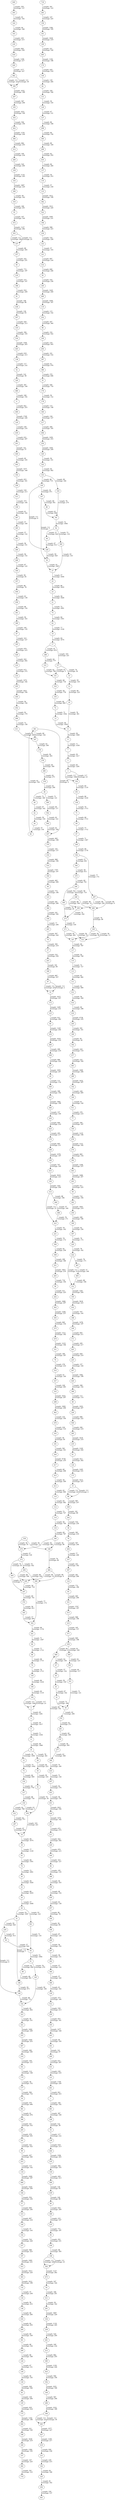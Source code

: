 digraph "" {
	20 -> 22	 [label="Length: 56
Coverage: 1826"];
	22 -> 24	 [label="Length: 86
Coverage: 1835"];
	23 -> 21	 [label="Length: 56
Coverage: 1826"];
	21 -> 75	 [label="Length: 72
Coverage: 1691"];
	114 -> 116	 [label="Length: 56
Coverage: 749"];
	116 -> 166	 [label="Length: 69
Coverage: 787"];
	117 -> 115	 [label="Length: 56
Coverage: 749"];
	115 -> 113	 [label="Length: 72
Coverage: 727"];
	128 -> 130	 [label="Length: 56
Coverage: 145"];
	130 -> 83	 [label="Length: 328
Coverage: 166"];
	131 -> 129	 [label="Length: 56
Coverage: 145"];
	129 -> 127	 [label="Length: 67
Coverage: 151"];
	134 -> 136	 [label="Length: 56
Coverage: 253"];
	136 -> 434	 [label="Length: 66
Coverage: 260"];
	137 -> 135	 [label="Length: 56
Coverage: 253"];
	135 -> 133	 [label="Length: 57
Coverage: 258"];
	166 -> 168	 [label="Length: 56
Coverage: 99"];
	166 -> 270	 [label="Length: 56
Coverage: 483"];
	168 -> 484	 [label="Length: 76
Coverage: 89"];
	169 -> 167	 [label="Length: 56
Coverage: 99"];
	169 -> 531	 [label="Length: 56
Coverage: 13"];
	167 -> 117	 [label="Length: 69
Coverage: 787"];
	176 -> 178	 [label="Length: 56
Coverage: 152"];
	178 -> 340	 [label="Length: 114
Coverage: 148"];
	179 -> 177	 [label="Length: 56
Coverage: 152"];
	177 -> 34	 [label="Length: 506
Coverage: 716"];
	266 -> 268	 [label="Length: 56
Coverage: 152"];
	268 -> 359	 [label="Length: 87
Coverage: 125"];
	269 -> 267	 [label="Length: 56
Coverage: 152"];
	267 -> 362	 [label="Length: 58
Coverage: 151"];
	270 -> 272	 [label="Length: 57
Coverage: 530"];
	271 -> 167	 [label="Length: 56
Coverage: 483"];
	271 -> 531	 [label="Length: 56
Coverage: 55"];
	276 -> 278	 [label="Length: 56
Coverage: 305"];
	278 -> 280	 [label="Length: 60
Coverage: 300"];
	279 -> 277	 [label="Length: 56
Coverage: 305"];
	277 -> 346	 [label="Length: 63
Coverage: 300"];
	320 -> 322	 [label="Length: 56
Coverage: 331"];
	322 -> 333	 [label="Length: 64
Coverage: 462"];
	323 -> 321	 [label="Length: 56
Coverage: 331"];
	321 -> 255	 [label="Length: 1404
Coverage: 249"];
	356 -> 358	 [label="Length: 56
Coverage: 85"];
	358 -> 269	 [label="Length: 87
Coverage: 125"];
	359 -> 357	 [label="Length: 56
Coverage: 85"];
	357 -> 456	 [label="Length: 96
Coverage: 78"];
	388 -> 390	 [label="Length: 56
Coverage: 163"];
	390 -> 459	 [label="Length: 68
Coverage: 154"];
	391 -> 389	 [label="Length: 56
Coverage: 163"];
	389 -> 87	 [label="Length: 195
Coverage: 135"];
	412 -> 414	 [label="Length: 56
Coverage: 309"];
	414 -> 416	 [label="Length: 60
Coverage: 298"];
	415 -> 413	 [label="Length: 56
Coverage: 309"];
	413 -> 110	 [label="Length: 62
Coverage: 400"];
	450 -> 452	 [label="Length: 56
Coverage: 156"];
	452 -> 496	 [label="Length: 92
Coverage: 170"];
	453 -> 451	 [label="Length: 56
Coverage: 156"];
	451 -> 454	 [label="Length: 2021
Coverage: 194"];
	530 -> 168	 [label="Length: 56
Coverage: 13"];
	530 -> 270	 [label="Length: 56
Coverage: 55"];
	2 -> 4	 [label="Length: 65
Coverage: 1281"];
	4 -> 6	 [label="Length: 59
Coverage: 1417"];
	5 -> 3	 [label="Length: 65
Coverage: 1281"];
	3 -> 193	 [label="Length: 117
Coverage: 1082"];
	3 -> 193	 [label="Length: 117
Coverage: 23"];
	6 -> 8	 [label="Length: 71
Coverage: 1436"];
	7 -> 5	 [label="Length: 59
Coverage: 1417"];
	8 -> 10	 [label="Length: 58
Coverage: 1466"];
	9 -> 7	 [label="Length: 71
Coverage: 1436"];
	10 -> 12	 [label="Length: 58
Coverage: 1093"];
	10 -> 28	 [label="Length: 78
Coverage: 361"];
	11 -> 9	 [label="Length: 58
Coverage: 1466"];
	12 -> 73	 [label="Length: 75
Coverage: 1042"];
	13 -> 11	 [label="Length: 58
Coverage: 1093"];
	16 -> 18	 [label="Length: 84
Coverage: 1674"];
	18 -> 63	 [label="Length: 77
Coverage: 1539"];
	19 -> 17	 [label="Length: 84
Coverage: 1674"];
	17 -> 286	 [label="Length: 97
Coverage: 874"];
	17 -> 377	 [label="Length: 103
Coverage: 221"];
	24 -> 26	 [label="Length: 57
Coverage: 1606"];
	25 -> 23	 [label="Length: 86
Coverage: 1835"];
	26 -> 51	 [label="Length: 93
Coverage: 1097"];
	26 -> 361	 [label="Length: 93
Coverage: 143"];
	27 -> 25	 [label="Length: 57
Coverage: 1606"];
	28 -> 30	 [label="Length: 66
Coverage: 223"];
	30 -> 32	 [label="Length: 59
Coverage: 105"];
	31 -> 29	 [label="Length: 66
Coverage: 223"];
	29 -> 11	 [label="Length: 78
Coverage: 361"];
	32 -> 376	 [label="Length: 76
Coverage: 30"];
	33 -> 31	 [label="Length: 59
Coverage: 105"];
	38 -> 40	 [label="Length: 73
Coverage: 180"];
	38 -> 500	 [label="Length: 73
Coverage: 121"];
	40 -> 42	 [label="Length: 67
Coverage: 162"];
	41 -> 39	 [label="Length: 73
Coverage: 180"];
	39 -> 379	 [label="Length: 63
Coverage: 290"];
	42 -> 44	 [label="Length: 59
Coverage: 159"];
	43 -> 41	 [label="Length: 67
Coverage: 162"];
	44 -> 46	 [label="Length: 57
Coverage: 154"];
	45 -> 43	 [label="Length: 59
Coverage: 159"];
	46 -> 461	 [label="Length: 62
Coverage: 158"];
	47 -> 45	 [label="Length: 57
Coverage: 154"];
	461 -> 347	 [label="Length: 68
Coverage: 142"];
	461 -> 437	 [label="Length: 68
Coverage: 4"];
	460 -> 47	 [label="Length: 62
Coverage: 158"];
	50 -> 27	 [label="Length: 93
Coverage: 1097"];
	51 -> 229	 [label="Length: 59
Coverage: 920"];
	51 -> 146	 [label="Length: 111
Coverage: 7"];
	62 -> 19	 [label="Length: 77
Coverage: 1539"];
	63 -> 74	 [label="Length: 84
Coverage: 1501"];
	66 -> 68	 [label="Length: 77
Coverage: 1712"];
	68 -> 70	 [label="Length: 68
Coverage: 1715"];
	69 -> 67	 [label="Length: 77
Coverage: 1712"];
	67 -> 240	 [label="Length: 71
Coverage: 1367"];
	70 -> 159	 [label="Length: 70
Coverage: 1713"];
	71 -> 69	 [label="Length: 68
Coverage: 1715"];
	72 -> 13	 [label="Length: 75
Coverage: 1042"];
	73 -> 154	 [label="Length: 66
Coverage: 909"];
	74 -> 20	 [label="Length: 72
Coverage: 1691"];
	75 -> 62	 [label="Length: 84
Coverage: 1501"];
	88 -> 90	 [label="Length: 63
Coverage: 856"];
	90 -> 92	 [label="Length: 72
Coverage: 1064"];
	91 -> 89	 [label="Length: 63
Coverage: 856"];
	91 -> 165	 [label="Length: 76
Coverage: 270"];
	89 -> 146	 [label="Length: 68
Coverage: 941"];
	92 -> 94	 [label="Length: 57
Coverage: 924"];
	92 -> 360	 [label="Length: 73
Coverage: 116"];
	93 -> 91	 [label="Length: 72
Coverage: 1064"];
	94 -> 228	 [label="Length: 67
Coverage: 913"];
	95 -> 93	 [label="Length: 57
Coverage: 924"];
	228 -> 50	 [label="Length: 59
Coverage: 920"];
	229 -> 95	 [label="Length: 67
Coverage: 913"];
	229 -> 148	 [label="Length: 111
Coverage: 6"];
	110 -> 112	 [label="Length: 65
Coverage: 482"];
	112 -> 114	 [label="Length: 72
Coverage: 727"];
	113 -> 111	 [label="Length: 65
Coverage: 482"];
	111 -> 412	 [label="Length: 62
Coverage: 400"];
	126 -> 128	 [label="Length: 67
Coverage: 151"];
	127 -> 298	 [label="Length: 86
Coverage: 168"];
	132 -> 134	 [label="Length: 57
Coverage: 258"];
	133 -> 382	 [label="Length: 1612
Coverage: 199"];
	140 -> 142	 [label="Length: 57
Coverage: 193"];
	142 -> 237	 [label="Length: 724
Coverage: 228"];
	143 -> 141	 [label="Length: 57
Coverage: 193"];
	141 -> 314	 [label="Length: 697
Coverage: 234"];
	146 -> 148	 [label="Length: 59
Coverage: 971"];
	147 -> 50	 [label="Length: 111
Coverage: 7"];
	147 -> 88	 [label="Length: 68
Coverage: 941"];
	148 -> 332	 [label="Length: 86
Coverage: 715"];
	149 -> 228	 [label="Length: 111
Coverage: 6"];
	149 -> 147	 [label="Length: 59
Coverage: 971"];
	150 -> 152	 [label="Length: 62
Coverage: 789"];
	150 -> 376	 [label="Length: 63
Coverage: 5"];
	152 -> 287	 [label="Length: 62
Coverage: 777"];
	153 -> 151	 [label="Length: 62
Coverage: 789"];
	151 -> 316	 [label="Length: 68
Coverage: 734"];
	154 -> 317	 [label="Length: 59
Coverage: 778"];
	155 -> 72	 [label="Length: 66
Coverage: 909"];
	158 -> 71	 [label="Length: 70
Coverage: 1713"];
	159 -> 190	 [label="Length: 86
Coverage: 1218"];
	164 -> 90	 [label="Length: 76
Coverage: 270"];
	165 -> 332	 [label="Length: 90
Coverage: 184"];
	15 -> 96	 [label="Length: 111
Coverage: 225"];
	15 -> 96	 [label="Length: 111
Coverage: 2"];
	96 -> 349	 [label="Length: 987
Coverage: 257"];
	97 -> 14	 [label="Length: 111
Coverage: 225"];
	97 -> 14	 [label="Length: 111
Coverage: 2"];
	14 -> 172	 [label="Length: 1615
Coverage: 257"];
	180 -> 182	 [label="Length: 58
Coverage: 40"];
	182 -> 477	 [label="Length: 224
Coverage: 110"];
	183 -> 181	 [label="Length: 58
Coverage: 40"];
	181 -> 244	 [label="Length: 581
Coverage: 161"];
	190 -> 192	 [label="Length: 60
Coverage: 1119"];
	192 -> 2	 [label="Length: 117
Coverage: 1082"];
	192 -> 2	 [label="Length: 117
Coverage: 23"];
	193 -> 191	 [label="Length: 60
Coverage: 1119"];
	191 -> 158	 [label="Length: 86
Coverage: 1218"];
	204 -> 397	 [label="Length: 101
Coverage: 532"];
	397 -> 380	 [label="Length: 61
Coverage: 476"];
	396 -> 205	 [label="Length: 101
Coverage: 532"];
	205 -> 101	 [label="Length: 278
Coverage: 593"];
	144 -> 82	 [label="Length: 139
Coverage: 284"];
	82 -> 131	 [label="Length: 328
Coverage: 166"];
	83 -> 145	 [label="Length: 139
Coverage: 284"];
	145 -> 175	 [label="Length: 429
Coverage: 218"];
	220 -> 222	 [label="Length: 78
Coverage: 162"];
	222 -> 312	 [label="Length: 111
Coverage: 23"];
	222 -> 467	 [label="Length: 76
Coverage: 171"];
	223 -> 221	 [label="Length: 78
Coverage: 162"];
	221 -> 306	 [label="Length: 78
Coverage: 172"];
	240 -> 342	 [label="Length: 68
Coverage: 1178"];
	241 -> 66	 [label="Length: 71
Coverage: 1367"];
	246 -> 248	 [label="Length: 58
Coverage: 719"];
	246 -> 405	 [label="Length: 92
Coverage: 5"];
	248 -> 295	 [label="Length: 89
Coverage: 594"];
	248 -> 485	 [label="Length: 89
Coverage: 19"];
	249 -> 247	 [label="Length: 58
Coverage: 719"];
	247 -> 374	 [label="Length: 69
Coverage: 761"];
	272 -> 294	 [label="Length: 74
Coverage: 542"];
	272 -> 404	 [label="Length: 74
Coverage: 45"];
	273 -> 271	 [label="Length: 57
Coverage: 530"];
	98 -> 100	 [label="Length: 152
Coverage: 522"];
	100 -> 204	 [label="Length: 278
Coverage: 593"];
	101 -> 99	 [label="Length: 152
Coverage: 522"];
	99 -> 253	 [label="Length: 207
Coverage: 360"];
	347 -> 276	 [label="Length: 63
Coverage: 300"];
	346 -> 460	 [label="Length: 68
Coverage: 142"];
	346 -> 410	 [label="Length: 75
Coverage: 160"];
	280 -> 378	 [label="Length: 62
Coverage: 271"];
	281 -> 279	 [label="Length: 60
Coverage: 300"];
	286 -> 153	 [label="Length: 62
Coverage: 777"];
	287 -> 16	 [label="Length: 97
Coverage: 874"];
	294 -> 249	 [label="Length: 89
Coverage: 594"];
	294 -> 296	 [label="Length: 89
Coverage: 258"];
	296 -> 343	 [label="Length: 77
Coverage: 172"];
	297 -> 295	 [label="Length: 89
Coverage: 258"];
	297 -> 485	 [label="Length: 89
Coverage: 9"];
	295 -> 273	 [label="Length: 74
Coverage: 542"];
	298 -> 300	 [label="Length: 68
Coverage: 156"];
	300 -> 208	 [label="Length: 89
Coverage: 169"];
	301 -> 299	 [label="Length: 68
Coverage: 156"];
	299 -> 126	 [label="Length: 86
Coverage: 168"];
	208 -> 435	 [label="Length: 82
Coverage: 255"];
	209 -> 301	 [label="Length: 89
Coverage: 169"];
	106 -> 302	 [label="Length: 111
Coverage: 249"];
	106 -> 302	 [label="Length: 111
Coverage: 23"];
	302 -> 473	 [label="Length: 1127
Coverage: 282"];
	303 -> 107	 [label="Length: 111
Coverage: 249"];
	303 -> 107	 [label="Length: 111
Coverage: 23"];
	107 -> 257	 [label="Length: 88
Coverage: 305"];
	306 -> 308	 [label="Length: 92
Coverage: 236"];
	307 -> 220	 [label="Length: 78
Coverage: 172"];
	308 -> 251	 [label="Length: 290
Coverage: 186"];
	309 -> 307	 [label="Length: 92
Coverage: 236"];
	290 -> 310	 [label="Length: 58
Coverage: 162"];
	310 -> 55	 [label="Length: 186
Coverage: 201"];
	311 -> 291	 [label="Length: 58
Coverage: 162"];
	291 -> 334	 [label="Length: 1887
Coverage: 229"];
	316 -> 155	 [label="Length: 59
Coverage: 778"];
	317 -> 150	 [label="Length: 68
Coverage: 734"];
	293 -> 324	 [label="Length: 81
Coverage: 162"];
	324 -> 163	 [label="Length: 64
Coverage: 168"];
	325 -> 292	 [label="Length: 81
Coverage: 162"];
	292 -> 641	 [label="Length: 339
Coverage: 137"];
	163 -> 230	 [label="Length: 239
Coverage: 215"];
	162 -> 325	 [label="Length: 64
Coverage: 168"];
	332 -> 323	 [label="Length: 64
Coverage: 462"];
	333 -> 149	 [label="Length: 86
Coverage: 715"];
	333 -> 164	 [label="Length: 90
Coverage: 184"];
	102 -> 326	 [label="Length: 226
Coverage: 285"];
	326 -> 511	 [label="Length: 61
Coverage: 140"];
	327 -> 103	 [label="Length: 226
Coverage: 285"];
	103 -> 288	 [label="Length: 1632
Coverage: 207"];
	336 -> 265	 [label="Length: 77
Coverage: 206"];
	265 -> 79	 [label="Length: 567
Coverage: 244"];
	264 -> 337	 [label="Length: 77
Coverage: 206"];
	337 -> 387	 [label="Length: 241
Coverage: 182"];
	342 -> 297	 [label="Length: 77
Coverage: 172"];
	342 -> 344	 [label="Length: 57
Coverage: 891"];
	344 -> 375	 [label="Length: 58
Coverage: 811"];
	345 -> 343	 [label="Length: 57
Coverage: 891"];
	343 -> 241	 [label="Length: 68
Coverage: 1178"];
	35 -> 176	 [label="Length: 506
Coverage: 716"];
	34 -> 381	 [label="Length: 370
Coverage: 696"];
	360 -> 27	 [label="Length: 93
Coverage: 143"];
	361 -> 93	 [label="Length: 73
Coverage: 116"];
	362 -> 364	 [label="Length: 57
Coverage: 152"];
	363 -> 266	 [label="Length: 58
Coverage: 151"];
	364 -> 366	 [label="Length: 57
Coverage: 160"];
	365 -> 363	 [label="Length: 57
Coverage: 152"];
	366 -> 339	 [label="Length: 61
Coverage: 162"];
	367 -> 365	 [label="Length: 57
Coverage: 160"];
	339 -> 512	 [label="Length: 373
Coverage: 184"];
	338 -> 367	 [label="Length: 61
Coverage: 162"];
	370 -> 232	 [label="Length: 165
Coverage: 137"];
	232 -> 514	 [label="Length: 968
Coverage: 196"];
	233 -> 371	 [label="Length: 165
Coverage: 137"];
	371 -> 436	 [label="Length: 905
Coverage: 198"];
	138 -> 52	 [label="Length: 117
Coverage: 232"];
	52 -> 329	 [label="Length: 122
Coverage: 38"];
	53 -> 139	 [label="Length: 117
Coverage: 232"];
	139 -> 444	 [label="Length: 618
Coverage: 213"];
	374 -> 345	 [label="Length: 58
Coverage: 811"];
	375 -> 246	 [label="Length: 69
Coverage: 761"];
	376 -> 16	 [label="Length: 103
Coverage: 221"];
	377 -> 33	 [label="Length: 76
Coverage: 30"];
	377 -> 151	 [label="Length: 63
Coverage: 5"];
	378 -> 38	 [label="Length: 63
Coverage: 290"];
	379 -> 281	 [label="Length: 62
Coverage: 271"];
	381 -> 396	 [label="Length: 61
Coverage: 476"];
	380 -> 35	 [label="Length: 370
Coverage: 696"];
	253 -> 118	 [label="Length: 115
Coverage: 142"];
	118 -> 468	 [label="Length: 1009
Coverage: 187"];
	119 -> 252	 [label="Length: 115
Coverage: 142"];
	252 -> 98	 [label="Length: 207
Coverage: 360"];
	404 -> 247	 [label="Length: 92
Coverage: 5"];
	405 -> 273	 [label="Length: 74
Coverage: 45"];
	257 -> 85	 [label="Length: 252
Coverage: 231"];
	256 -> 106	 [label="Length: 88
Coverage: 305"];
	410 -> 497	 [label="Length: 73
Coverage: 158"];
	411 -> 347	 [label="Length: 75
Coverage: 160"];
	416 -> 245	 [label="Length: 4738
Coverage: 235"];
	417 -> 415	 [label="Length: 60
Coverage: 298"];
	434 -> 209	 [label="Length: 82
Coverage: 255"];
	435 -> 137	 [label="Length: 66
Coverage: 260"];
	440 -> 442	 [label="Length: 60
Coverage: 105"];
	442 -> 354	 [label="Length: 1477
Coverage: 168"];
	443 -> 441	 [label="Length: 60
Coverage: 105"];
	441 -> 200	 [label="Length: 141
Coverage: 57"];
	456 -> 458	 [label="Length: 63
Coverage: 138"];
	458 -> 391	 [label="Length: 68
Coverage: 154"];
	459 -> 457	 [label="Length: 63
Coverage: 138"];
	457 -> 356	 [label="Length: 96
Coverage: 78"];
	58 -> 202	 [label="Length: 411
Coverage: 225"];
	202 -> 402	 [label="Length: 1686
Coverage: 207"];
	203 -> 59	 [label="Length: 411
Coverage: 225"];
	59 -> 262	 [label="Length: 716
Coverage: 194"];
	313 -> 223	 [label="Length: 111
Coverage: 23"];
	313 -> 464	 [label="Length: 88
Coverage: 196"];
	464 -> 466	 [label="Length: 57
Coverage: 184"];
	465 -> 312	 [label="Length: 88
Coverage: 196"];
	312 -> 195	 [label="Length: 1261
Coverage: 204"];
	466 -> 223	 [label="Length: 76
Coverage: 171"];
	467 -> 465	 [label="Length: 57
Coverage: 184"];
	218 -> 398	 [label="Length: 233
Coverage: 147"];
	398 -> 81	 [label="Length: 916
Coverage: 209"];
	399 -> 219	 [label="Length: 233
Coverage: 147"];
	219 -> 84	 [label="Length: 772
Coverage: 197"];
	237 -> 197	 [label="Length: 588
Coverage: 223"];
	197 -> 523	 [label="Length: 1095
Coverage: 231"];
	196 -> 236	 [label="Length: 588
Coverage: 223"];
	236 -> 143	 [label="Length: 724
Coverage: 228"];
	329 -> 480	 [label="Length: 387
Coverage: 199"];
	480 -> 0	 [label="Length: 166
Coverage: 192"];
	481 -> 328	 [label="Length: 387
Coverage: 199"];
	328 -> 53	 [label="Length: 122
Coverage: 38"];
	0 -> 400	 [label="Length: 821
Coverage: 253"];
	1 -> 481	 [label="Length: 166
Coverage: 192"];
	482 -> 395	 [label="Length: 111
Coverage: 222"];
	482 -> 395	 [label="Length: 111
Coverage: 59"];
	395 -> 207	 [label="Length: 1032
Coverage: 189"];
	394 -> 483	 [label="Length: 111
Coverage: 222"];
	394 -> 483	 [label="Length: 111
Coverage: 59"];
	483 -> 427	 [label="Length: 1577
Coverage: 227"];
	350 -> 64	 [label="Length: 465
Coverage: 206"];
	64 -> 123	 [label="Length: 772
Coverage: 196"];
	65 -> 351	 [label="Length: 465
Coverage: 206"];
	351 -> 515	 [label="Length: 1707
Coverage: 197"];
	494 -> 198	 [label="Length: 221
Coverage: 140"];
	198 -> 160	 [label="Length: 1838
Coverage: 219"];
	199 -> 495	 [label="Length: 221
Coverage: 140"];
	495 -> 174	 [label="Length: 1192
Coverage: 196"];
	424 -> 170	 [label="Length: 295
Coverage: 217"];
	170 -> 108	 [label="Length: 845
Coverage: 211"];
	171 -> 425	 [label="Length: 295
Coverage: 217"];
	425 -> 225	 [label="Length: 849
Coverage: 210"];
	484 -> 249	 [label="Length: 89
Coverage: 19"];
	484 -> 296	 [label="Length: 89
Coverage: 9"];
	485 -> 169	 [label="Length: 76
Coverage: 89"];
	439 -> 80	 [label="Length: 108
Coverage: 86"];
	80 -> 399	 [label="Length: 916
Coverage: 209"];
	81 -> 438	 [label="Length: 108
Coverage: 86"];
	438 -> 507	 [label="Length: 136
Coverage: 93"];
	84 -> 256	 [label="Length: 252
Coverage: 231"];
	85 -> 218	 [label="Length: 772
Coverage: 197"];
	210 -> 214	 [label="Length: 672
Coverage: 272"];
	214 -> 455	 [label="Length: 1072
Coverage: 182"];
	215 -> 211	 [label="Length: 672
Coverage: 272"];
	211 -> 429	 [label="Length: 422
Coverage: 202"];
	54 -> 311	 [label="Length: 186
Coverage: 201"];
	55 -> 472	 [label="Length: 167
Coverage: 164"];
	123 -> 386	 [label="Length: 281
Coverage: 206"];
	386 -> 336	 [label="Length: 241
Coverage: 182"];
	387 -> 122	 [label="Length: 281
Coverage: 206"];
	122 -> 65	 [label="Length: 772
Coverage: 196"];
	125 -> 60	 [label="Length: 912
Coverage: 262"];
	60 -> 234	 [label="Length: 1329
Coverage: 244"];
	61 -> 124	 [label="Length: 912
Coverage: 262"];
	124 -> 173	 [label="Length: 1205
Coverage: 231"];
	419 -> 231	 [label="Length: 928
Coverage: 238"];
	231 -> 162	 [label="Length: 239
Coverage: 215"];
	230 -> 418	 [label="Length: 928
Coverage: 238"];
	418 -> 426	 [label="Length: 1199
Coverage: 217"];
	242 -> 36	 [label="Length: 532
Coverage: 230"];
	36 -> 78	 [label="Length: 383
Coverage: 219"];
	37 -> 243	 [label="Length: 532
Coverage: 230"];
	243 -> 348	 [label="Length: 181
Coverage: 89"];
	283 -> 156	 [label="Length: 147
Coverage: 225"];
	156 -> 161	 [label="Length: 1384
Coverage: 195"];
	157 -> 282	 [label="Length: 147
Coverage: 225"];
	282 -> 719	 [label="Length: 341
Coverage: 123"];
	472 -> 303	 [label="Length: 1127
Coverage: 282"];
	473 -> 54	 [label="Length: 167
Coverage: 164"];
	496 -> 411	 [label="Length: 73
Coverage: 158"];
	497 -> 453	 [label="Length: 92
Coverage: 170"];
	79 -> 37	 [label="Length: 383
Coverage: 219"];
	78 -> 264	 [label="Length: 567
Coverage: 244"];
	500 -> 502	 [label="Length: 60
Coverage: 117"];
	501 -> 39	 [label="Length: 73
Coverage: 121"];
	502 -> 504	 [label="Length: 62
Coverage: 123"];
	503 -> 501	 [label="Length: 60
Coverage: 117"];
	504 -> 437	 [label="Length: 81
Coverage: 169"];
	505 -> 503	 [label="Length: 62
Coverage: 123"];
	262 -> 250	 [label="Length: 1663
Coverage: 219"];
	263 -> 58	 [label="Length: 716
Coverage: 194"];
	437 -> 370	 [label="Length: 905
Coverage: 198"];
	436 -> 460	 [label="Length: 68
Coverage: 4"];
	436 -> 505	 [label="Length: 81
Coverage: 169"];
	76 -> 510	 [label="Length: 276
Coverage: 210"];
	510 -> 327	 [label="Length: 61
Coverage: 140"];
	511 -> 77	 [label="Length: 276
Coverage: 210"];
	77 -> 330	 [label="Length: 390
Coverage: 187"];
	444 -> 535	 [label="Length: 1594
Coverage: 203"];
	445 -> 138	 [label="Length: 618
Coverage: 213"];
	212 -> 260	 [label="Length: 169
Coverage: 234"];
	260 -> 238	 [label="Length: 520
Coverage: 200"];
	261 -> 213	 [label="Length: 169
Coverage: 234"];
	213 -> 385	 [label="Length: 882
Coverage: 255"];
	172 -> 125	 [label="Length: 1205
Coverage: 231"];
	173 -> 15	 [label="Length: 1615
Coverage: 257"];
	353 -> 422	 [label="Length: 594
Coverage: 194"];
	422 -> 384	 [label="Length: 1159
Coverage: 226"];
	423 -> 352	 [label="Length: 594
Coverage: 194"];
	352 -> 104	 [label="Length: 3251
Coverage: 190"];
	349 -> 242	 [label="Length: 181
Coverage: 89"];
	348 -> 97	 [label="Length: 987
Coverage: 257"];
	406 -> 254	 [label="Length: 1450
Coverage: 253"];
	254 -> 320	 [label="Length: 1404
Coverage: 249"];
	255 -> 407	 [label="Length: 1450
Coverage: 253"];
	407 -> 216	 [label="Length: 266
Coverage: 185"];
	392 -> 403	 [label="Length: 1208
Coverage: 237"];
	403 -> 203	 [label="Length: 1686
Coverage: 207"];
	402 -> 393	 [label="Length: 1208
Coverage: 237"];
	393 -> 275	 [label="Length: 865
Coverage: 154"];
	429 -> 304	 [label="Length: 979
Coverage: 215"];
	428 -> 210	 [label="Length: 422
Coverage: 202"];
	507 -> 319	 [label="Length: 420
Coverage: 213"];
	319 -> 534	 [label="Length: 394
Coverage: 193"];
	318 -> 506	 [label="Length: 420
Coverage: 213"];
	506 -> 439	 [label="Length: 136
Coverage: 93"];
	238 -> 335	 [label="Length: 1118
Coverage: 245"];
	335 -> 290	 [label="Length: 1887
Coverage: 229"];
	334 -> 239	 [label="Length: 1118
Coverage: 245"];
	239 -> 261	 [label="Length: 520
Coverage: 200"];
	368 -> 48	 [label="Length: 112
Coverage: 114"];
	48 -> 226	 [label="Length: 1955
Coverage: 207"];
	49 -> 369	 [label="Length: 112
Coverage: 114"];
	369 -> 421	 [label="Length: 398
Coverage: 192"];
	468 -> 184	 [label="Length: 1420
Coverage: 249"];
	184 -> 57	 [label="Length: 554
Coverage: 236"];
	185 -> 469	 [label="Length: 1420
Coverage: 249"];
	469 -> 119	 [label="Length: 1009
Coverage: 187"];
	331 -> 76	 [label="Length: 390
Coverage: 187"];
	330 -> 478	 [label="Length: 1219
Coverage: 196"];
	258 -> 513	 [label="Length: 530
Coverage: 213"];
	513 -> 338	 [label="Length: 373
Coverage: 184"];
	512 -> 259	 [label="Length: 530
Coverage: 213"];
	259 -> 355	 [label="Length: 653
Coverage: 161"];
	108 -> 189	 [label="Length: 1078
Coverage: 197"];
	109 -> 171	 [label="Length: 845
Coverage: 211"];
	226 -> 509	 [label="Length: 686
Coverage: 222"];
	509 -> 285	 [label="Length: 206
Coverage: 219"];
	508 -> 227	 [label="Length: 686
Coverage: 222"];
	227 -> 49	 [label="Length: 1955
Coverage: 207"];
	87 -> 305	 [label="Length: 323
Coverage: 127"];
	86 -> 388	 [label="Length: 195
Coverage: 135"];
	446 -> 224	 [label="Length: 157
Coverage: 100"];
	224 -> 424	 [label="Length: 849
Coverage: 210"];
	225 -> 447	 [label="Length: 157
Coverage: 100"];
	447 -> 420	 [label="Length: 1982
Coverage: 199"];
	421 -> 446	 [label="Length: 1982
Coverage: 199"];
	420 -> 368	 [label="Length: 398
Coverage: 192"];
	432 -> 188	 [label="Length: 707
Coverage: 195"];
	188 -> 109	 [label="Length: 1078
Coverage: 197"];
	189 -> 433	 [label="Length: 707
Coverage: 195"];
	433 -> 194	 [label="Length: 3618
Coverage: 223"];
	104 -> 206	 [label="Length: 587
Coverage: 206"];
	206 -> 394	 [label="Length: 1032
Coverage: 189"];
	207 -> 105	 [label="Length: 587
Coverage: 206"];
	105 -> 353	 [label="Length: 3251
Coverage: 190"];
	427 -> 419	 [label="Length: 1199
Coverage: 217"];
	426 -> 482	 [label="Length: 1577
Coverage: 227"];
	284 -> 508	 [label="Length: 206
Coverage: 219"];
	285 -> 235	 [label="Length: 1618
Coverage: 210"];
	194 -> 313	 [label="Length: 1261
Coverage: 204"];
	195 -> 432	 [label="Length: 3618
Coverage: 223"];
	314 -> 56	 [label="Length: 606
Coverage: 246"];
	56 -> 185	 [label="Length: 554
Coverage: 236"];
	57 -> 315	 [label="Length: 606
Coverage: 246"];
	315 -> 140	 [label="Length: 697
Coverage: 234"];
	340 -> 217	 [label="Length: 158
Coverage: 127"];
	341 -> 179	 [label="Length: 114
Coverage: 148"];
	354 -> 258	 [label="Length: 653
Coverage: 161"];
	355 -> 443	 [label="Length: 1477
Coverage: 168"];
	477 -> 463	 [label="Length: 232
Coverage: 164"];
	463 -> 289	 [label="Length: 1909
Coverage: 206"];
	462 -> 476	 [label="Length: 232
Coverage: 164"];
	476 -> 183	 [label="Length: 224
Coverage: 110"];
	305 -> 428	 [label="Length: 979
Coverage: 215"];
	304 -> 86	 [label="Length: 323
Coverage: 127"];
	478 -> 274	 [label="Length: 1312
Coverage: 182"];
	274 -> 392	 [label="Length: 865
Coverage: 154"];
	275 -> 479	 [label="Length: 1312
Coverage: 182"];
	479 -> 331	 [label="Length: 1219
Coverage: 196"];
	534 -> 445	 [label="Length: 1594
Coverage: 203"];
	535 -> 318	 [label="Length: 394
Coverage: 193"];
	160 -> 157	 [label="Length: 1384
Coverage: 195"];
	161 -> 199	 [label="Length: 1838
Coverage: 219"];
	251 -> 263	 [label="Length: 1663
Coverage: 219"];
	250 -> 309	 [label="Length: 290
Coverage: 186"];
	175 -> 494	 [label="Length: 1192
Coverage: 196"];
	174 -> 144	 [label="Length: 429
Coverage: 218"];
	515 -> 233	 [label="Length: 968
Coverage: 196"];
	514 -> 350	 [label="Length: 1707
Coverage: 197"];
	234 -> 284	 [label="Length: 1618
Coverage: 210"];
	235 -> 61	 [label="Length: 1329
Coverage: 244"];
	523 -> 383	 [label="Length: 1913
Coverage: 220"];
	522 -> 196	 [label="Length: 1095
Coverage: 231"];
	401 -> 1	 [label="Length: 821
Coverage: 253"];
	400 -> 120	 [label="Length: 1749
Coverage: 226"];
	217 -> 406	 [label="Length: 266
Coverage: 185"];
	216 -> 341	 [label="Length: 158
Coverage: 127"];
	454 -> 215	 [label="Length: 1072
Coverage: 182"];
	455 -> 450	 [label="Length: 2021
Coverage: 194"];
	245 -> 180	 [label="Length: 581
Coverage: 161"];
	244 -> 417	 [label="Length: 4738
Coverage: 235"];
	431 -> 121	 [label="Length: 236
Coverage: 216"];
	121 -> 401	 [label="Length: 1749
Coverage: 226"];
	120 -> 430	 [label="Length: 236
Coverage: 216"];
	430 -> 201	 [label="Length: 631
Coverage: 207"];
	384 -> 212	 [label="Length: 882
Coverage: 255"];
	385 -> 423	 [label="Length: 1159
Coverage: 226"];
	640 -> 293	 [label="Length: 339
Coverage: 137"];
	201 -> 440	 [label="Length: 141
Coverage: 57"];
	200 -> 431	 [label="Length: 631
Coverage: 207"];
	288 -> 462	 [label="Length: 1909
Coverage: 206"];
	289 -> 102	 [label="Length: 1632
Coverage: 207"];
	382 -> 522	 [label="Length: 1913
Coverage: 220"];
	383 -> 132	 [label="Length: 1612
Coverage: 199"];
	718 -> 283	 [label="Length: 341
Coverage: 123"];
}
